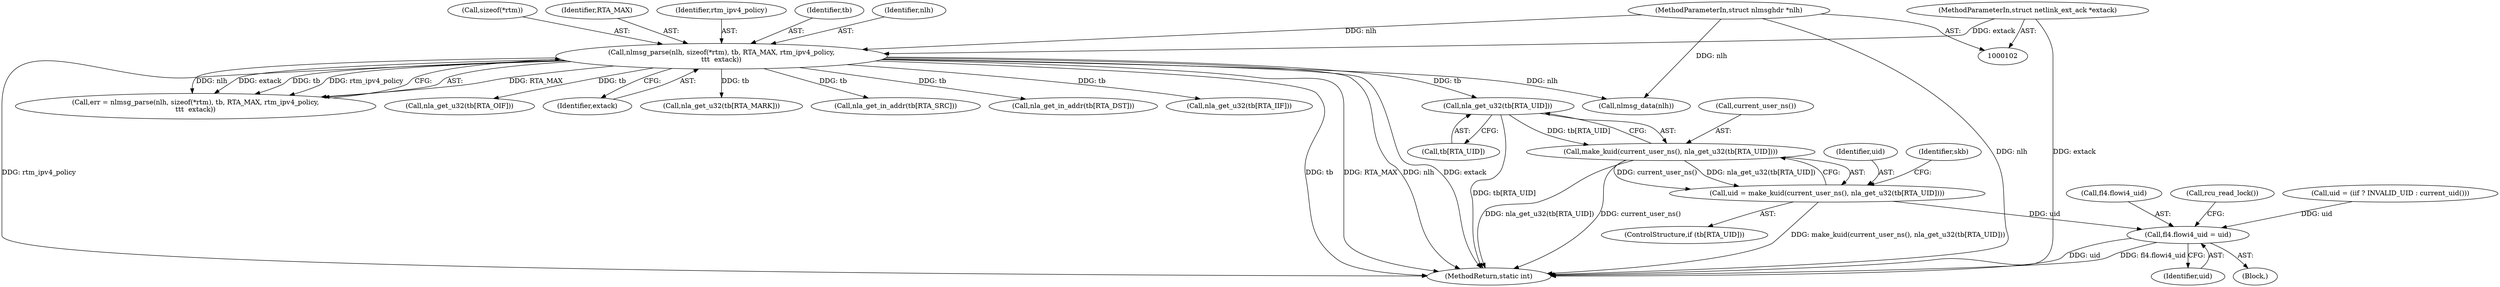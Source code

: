 digraph "0_linux_bc3aae2bbac46dd894c89db5d5e98f7f0ef9e205@array" {
"1000229" [label="(Call,nla_get_u32(tb[RTA_UID]))"];
"1000141" [label="(Call,nlmsg_parse(nlh, sizeof(*rtm), tb, RTA_MAX, rtm_ipv4_policy,\n\t\t\t  extack))"];
"1000104" [label="(MethodParameterIn,struct nlmsghdr *nlh)"];
"1000105" [label="(MethodParameterIn,struct netlink_ext_ack *extack)"];
"1000227" [label="(Call,make_kuid(current_user_ns(), nla_get_u32(tb[RTA_UID])))"];
"1000225" [label="(Call,uid = make_kuid(current_user_ns(), nla_get_u32(tb[RTA_UID])))"];
"1000305" [label="(Call,fl4.flowi4_uid = uid)"];
"1000104" [label="(MethodParameterIn,struct nlmsghdr *nlh)"];
"1000105" [label="(MethodParameterIn,struct netlink_ext_ack *extack)"];
"1000194" [label="(Call,nla_get_in_addr(tb[RTA_DST]))"];
"1000205" [label="(Call,nla_get_u32(tb[RTA_IIF]))"];
"1000226" [label="(Identifier,uid)"];
"1000227" [label="(Call,make_kuid(current_user_ns(), nla_get_u32(tb[RTA_UID])))"];
"1000143" [label="(Call,sizeof(*rtm))"];
"1000229" [label="(Call,nla_get_u32(tb[RTA_UID]))"];
"1000243" [label="(Identifier,skb)"];
"1000508" [label="(MethodReturn,static int)"];
"1000147" [label="(Identifier,RTA_MAX)"];
"1000148" [label="(Identifier,rtm_ipv4_policy)"];
"1000221" [label="(ControlStructure,if (tb[RTA_UID]))"];
"1000306" [label="(Call,fl4.flowi4_uid)"];
"1000305" [label="(Call,fl4.flowi4_uid = uid)"];
"1000146" [label="(Identifier,tb)"];
"1000139" [label="(Call,err = nlmsg_parse(nlh, sizeof(*rtm), tb, RTA_MAX, rtm_ipv4_policy,\n\t\t\t  extack))"];
"1000106" [label="(Block,)"];
"1000157" [label="(Call,nlmsg_data(nlh))"];
"1000295" [label="(Call,nla_get_u32(tb[RTA_OIF]))"];
"1000142" [label="(Identifier,nlh)"];
"1000149" [label="(Identifier,extack)"];
"1000216" [label="(Call,nla_get_u32(tb[RTA_MARK]))"];
"1000309" [label="(Identifier,uid)"];
"1000225" [label="(Call,uid = make_kuid(current_user_ns(), nla_get_u32(tb[RTA_UID])))"];
"1000310" [label="(Call,rcu_read_lock())"];
"1000141" [label="(Call,nlmsg_parse(nlh, sizeof(*rtm), tb, RTA_MAX, rtm_ipv4_policy,\n\t\t\t  extack))"];
"1000230" [label="(Call,tb[RTA_UID])"];
"1000183" [label="(Call,nla_get_in_addr(tb[RTA_SRC]))"];
"1000234" [label="(Call,uid = (iif ? INVALID_UID : current_uid()))"];
"1000228" [label="(Call,current_user_ns())"];
"1000229" -> "1000227"  [label="AST: "];
"1000229" -> "1000230"  [label="CFG: "];
"1000230" -> "1000229"  [label="AST: "];
"1000227" -> "1000229"  [label="CFG: "];
"1000229" -> "1000508"  [label="DDG: tb[RTA_UID]"];
"1000229" -> "1000227"  [label="DDG: tb[RTA_UID]"];
"1000141" -> "1000229"  [label="DDG: tb"];
"1000141" -> "1000139"  [label="AST: "];
"1000141" -> "1000149"  [label="CFG: "];
"1000142" -> "1000141"  [label="AST: "];
"1000143" -> "1000141"  [label="AST: "];
"1000146" -> "1000141"  [label="AST: "];
"1000147" -> "1000141"  [label="AST: "];
"1000148" -> "1000141"  [label="AST: "];
"1000149" -> "1000141"  [label="AST: "];
"1000139" -> "1000141"  [label="CFG: "];
"1000141" -> "1000508"  [label="DDG: nlh"];
"1000141" -> "1000508"  [label="DDG: extack"];
"1000141" -> "1000508"  [label="DDG: rtm_ipv4_policy"];
"1000141" -> "1000508"  [label="DDG: tb"];
"1000141" -> "1000508"  [label="DDG: RTA_MAX"];
"1000141" -> "1000139"  [label="DDG: RTA_MAX"];
"1000141" -> "1000139"  [label="DDG: nlh"];
"1000141" -> "1000139"  [label="DDG: extack"];
"1000141" -> "1000139"  [label="DDG: tb"];
"1000141" -> "1000139"  [label="DDG: rtm_ipv4_policy"];
"1000104" -> "1000141"  [label="DDG: nlh"];
"1000105" -> "1000141"  [label="DDG: extack"];
"1000141" -> "1000157"  [label="DDG: nlh"];
"1000141" -> "1000183"  [label="DDG: tb"];
"1000141" -> "1000194"  [label="DDG: tb"];
"1000141" -> "1000205"  [label="DDG: tb"];
"1000141" -> "1000216"  [label="DDG: tb"];
"1000141" -> "1000295"  [label="DDG: tb"];
"1000104" -> "1000102"  [label="AST: "];
"1000104" -> "1000508"  [label="DDG: nlh"];
"1000104" -> "1000157"  [label="DDG: nlh"];
"1000105" -> "1000102"  [label="AST: "];
"1000105" -> "1000508"  [label="DDG: extack"];
"1000227" -> "1000225"  [label="AST: "];
"1000228" -> "1000227"  [label="AST: "];
"1000225" -> "1000227"  [label="CFG: "];
"1000227" -> "1000508"  [label="DDG: current_user_ns()"];
"1000227" -> "1000508"  [label="DDG: nla_get_u32(tb[RTA_UID])"];
"1000227" -> "1000225"  [label="DDG: current_user_ns()"];
"1000227" -> "1000225"  [label="DDG: nla_get_u32(tb[RTA_UID])"];
"1000225" -> "1000221"  [label="AST: "];
"1000226" -> "1000225"  [label="AST: "];
"1000243" -> "1000225"  [label="CFG: "];
"1000225" -> "1000508"  [label="DDG: make_kuid(current_user_ns(), nla_get_u32(tb[RTA_UID]))"];
"1000225" -> "1000305"  [label="DDG: uid"];
"1000305" -> "1000106"  [label="AST: "];
"1000305" -> "1000309"  [label="CFG: "];
"1000306" -> "1000305"  [label="AST: "];
"1000309" -> "1000305"  [label="AST: "];
"1000310" -> "1000305"  [label="CFG: "];
"1000305" -> "1000508"  [label="DDG: uid"];
"1000305" -> "1000508"  [label="DDG: fl4.flowi4_uid"];
"1000234" -> "1000305"  [label="DDG: uid"];
}
